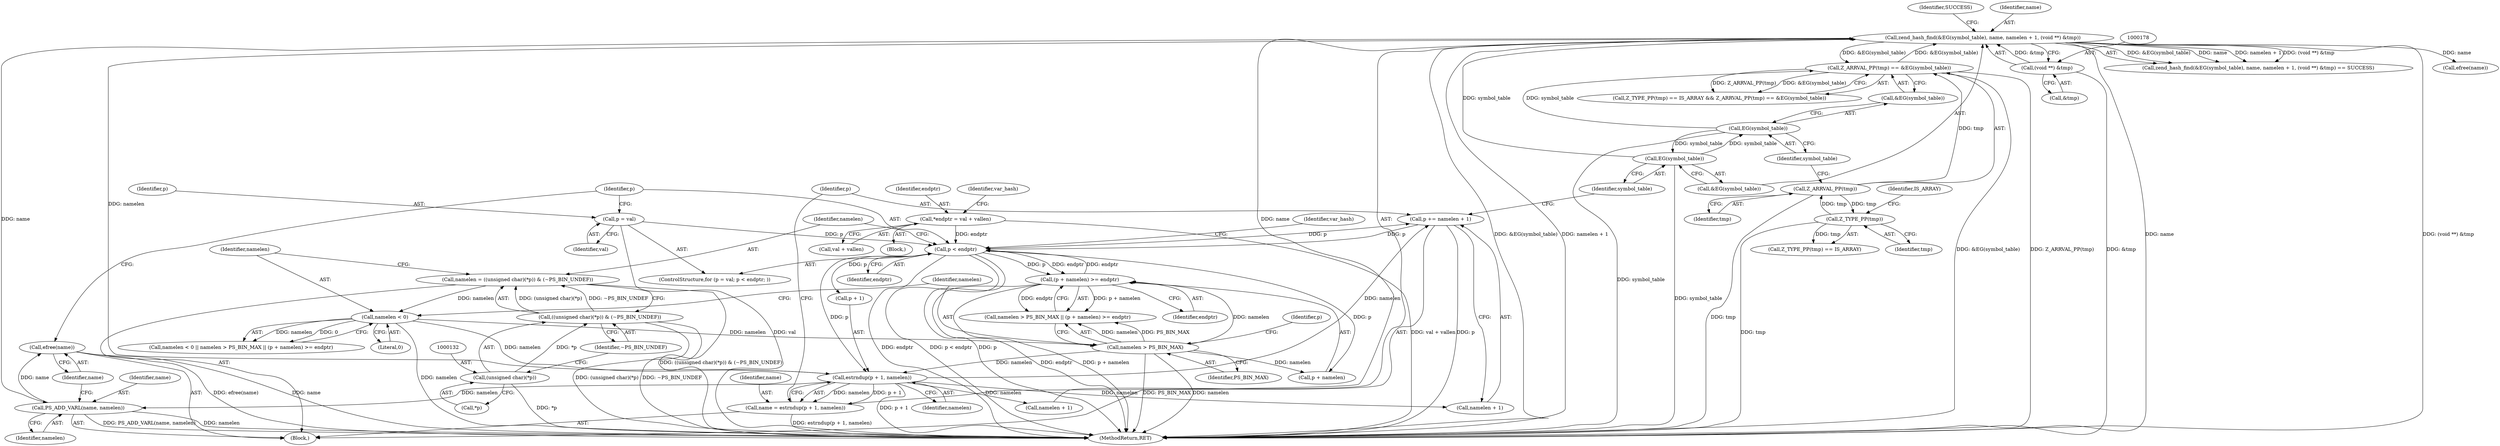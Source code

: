 digraph "0_php_3798eb6fd5dddb211b01d41495072fd9858d4e32_0@API" {
"1000225" [label="(Call,efree(name))"];
"1000222" [label="(Call,PS_ADD_VARL(name, namelen))"];
"1000169" [label="(Call,zend_hash_find(&EG(symbol_table), name, namelen + 1, (void **) &tmp))"];
"1000190" [label="(Call,Z_ARRVAL_PP(tmp) == &EG(symbol_table))"];
"1000191" [label="(Call,Z_ARRVAL_PP(tmp))"];
"1000187" [label="(Call,Z_TYPE_PP(tmp))"];
"1000194" [label="(Call,EG(symbol_table))"];
"1000171" [label="(Call,EG(symbol_table))"];
"1000155" [label="(Call,name = estrndup(p + 1, namelen))"];
"1000157" [label="(Call,estrndup(p + 1, namelen))"];
"1000123" [label="(Call,p < endptr)"];
"1000120" [label="(Call,p = val)"];
"1000162" [label="(Call,p += namelen + 1)"];
"1000145" [label="(Call,(p + namelen) >= endptr)"];
"1000142" [label="(Call,namelen > PS_BIN_MAX)"];
"1000138" [label="(Call,namelen < 0)"];
"1000128" [label="(Call,namelen = ((unsigned char)(*p)) & (~PS_BIN_UNDEF))"];
"1000130" [label="(Call,((unsigned char)(*p)) & (~PS_BIN_UNDEF))"];
"1000131" [label="(Call,(unsigned char)(*p))"];
"1000108" [label="(Call,*endptr = val + vallen)"];
"1000177" [label="(Call,(void **) &tmp)"];
"1000168" [label="(Call,zend_hash_find(&EG(symbol_table), name, namelen + 1, (void **) &tmp) == SUCCESS)"];
"1000128" [label="(Call,namelen = ((unsigned char)(*p)) & (~PS_BIN_UNDEF))"];
"1000135" [label="(Identifier,~PS_BIN_UNDEF)"];
"1000142" [label="(Call,namelen > PS_BIN_MAX)"];
"1000189" [label="(Identifier,IS_ARRAY)"];
"1000228" [label="(Identifier,var_hash)"];
"1000195" [label="(Identifier,symbol_table)"];
"1000138" [label="(Call,namelen < 0)"];
"1000190" [label="(Call,Z_ARRVAL_PP(tmp) == &EG(symbol_table))"];
"1000185" [label="(Call,Z_TYPE_PP(tmp) == IS_ARRAY && Z_ARRVAL_PP(tmp) == &EG(symbol_table))"];
"1000193" [label="(Call,&EG(symbol_table))"];
"1000110" [label="(Call,val + vallen)"];
"1000119" [label="(ControlStructure,for (p = val; p < endptr; ))"];
"1000163" [label="(Identifier,p)"];
"1000149" [label="(Identifier,endptr)"];
"1000109" [label="(Identifier,endptr)"];
"1000155" [label="(Call,name = estrndup(p + 1, namelen))"];
"1000169" [label="(Call,zend_hash_find(&EG(symbol_table), name, namelen + 1, (void **) &tmp))"];
"1000122" [label="(Identifier,val)"];
"1000179" [label="(Call,&tmp)"];
"1000224" [label="(Identifier,namelen)"];
"1000226" [label="(Identifier,name)"];
"1000174" [label="(Call,namelen + 1)"];
"1000120" [label="(Call,p = val)"];
"1000139" [label="(Identifier,namelen)"];
"1000170" [label="(Call,&EG(symbol_table))"];
"1000171" [label="(Call,EG(symbol_table))"];
"1000108" [label="(Call,*endptr = val + vallen)"];
"1000225" [label="(Call,efree(name))"];
"1000192" [label="(Identifier,tmp)"];
"1000140" [label="(Literal,0)"];
"1000202" [label="(Call,efree(name))"];
"1000162" [label="(Call,p += namelen + 1)"];
"1000187" [label="(Call,Z_TYPE_PP(tmp))"];
"1000145" [label="(Call,(p + namelen) >= endptr)"];
"1000181" [label="(Identifier,SUCCESS)"];
"1000161" [label="(Identifier,namelen)"];
"1000186" [label="(Call,Z_TYPE_PP(tmp) == IS_ARRAY)"];
"1000125" [label="(Identifier,endptr)"];
"1000177" [label="(Call,(void **) &tmp)"];
"1000131" [label="(Call,(unsigned char)(*p))"];
"1000104" [label="(Block,)"];
"1000144" [label="(Identifier,PS_BIN_MAX)"];
"1000143" [label="(Identifier,namelen)"];
"1000164" [label="(Call,namelen + 1)"];
"1000173" [label="(Identifier,name)"];
"1000137" [label="(Call,namelen < 0 || namelen > PS_BIN_MAX || (p + namelen) >= endptr)"];
"1000222" [label="(Call,PS_ADD_VARL(name, namelen))"];
"1000118" [label="(Identifier,var_hash)"];
"1000146" [label="(Call,p + namelen)"];
"1000141" [label="(Call,namelen > PS_BIN_MAX || (p + namelen) >= endptr)"];
"1000231" [label="(MethodReturn,RET)"];
"1000156" [label="(Identifier,name)"];
"1000121" [label="(Identifier,p)"];
"1000194" [label="(Call,EG(symbol_table))"];
"1000158" [label="(Call,p + 1)"];
"1000123" [label="(Call,p < endptr)"];
"1000191" [label="(Call,Z_ARRVAL_PP(tmp))"];
"1000223" [label="(Identifier,name)"];
"1000130" [label="(Call,((unsigned char)(*p)) & (~PS_BIN_UNDEF))"];
"1000124" [label="(Identifier,p)"];
"1000126" [label="(Block,)"];
"1000129" [label="(Identifier,namelen)"];
"1000157" [label="(Call,estrndup(p + 1, namelen))"];
"1000147" [label="(Identifier,p)"];
"1000133" [label="(Call,*p)"];
"1000188" [label="(Identifier,tmp)"];
"1000172" [label="(Identifier,symbol_table)"];
"1000225" -> "1000126"  [label="AST: "];
"1000225" -> "1000226"  [label="CFG: "];
"1000226" -> "1000225"  [label="AST: "];
"1000124" -> "1000225"  [label="CFG: "];
"1000225" -> "1000231"  [label="DDG: efree(name)"];
"1000225" -> "1000231"  [label="DDG: name"];
"1000222" -> "1000225"  [label="DDG: name"];
"1000222" -> "1000126"  [label="AST: "];
"1000222" -> "1000224"  [label="CFG: "];
"1000223" -> "1000222"  [label="AST: "];
"1000224" -> "1000222"  [label="AST: "];
"1000226" -> "1000222"  [label="CFG: "];
"1000222" -> "1000231"  [label="DDG: PS_ADD_VARL(name, namelen)"];
"1000222" -> "1000231"  [label="DDG: namelen"];
"1000169" -> "1000222"  [label="DDG: name"];
"1000157" -> "1000222"  [label="DDG: namelen"];
"1000169" -> "1000168"  [label="AST: "];
"1000169" -> "1000177"  [label="CFG: "];
"1000170" -> "1000169"  [label="AST: "];
"1000173" -> "1000169"  [label="AST: "];
"1000174" -> "1000169"  [label="AST: "];
"1000177" -> "1000169"  [label="AST: "];
"1000181" -> "1000169"  [label="CFG: "];
"1000169" -> "1000231"  [label="DDG: name"];
"1000169" -> "1000231"  [label="DDG: (void **) &tmp"];
"1000169" -> "1000231"  [label="DDG: &EG(symbol_table)"];
"1000169" -> "1000231"  [label="DDG: namelen + 1"];
"1000169" -> "1000168"  [label="DDG: &EG(symbol_table)"];
"1000169" -> "1000168"  [label="DDG: name"];
"1000169" -> "1000168"  [label="DDG: namelen + 1"];
"1000169" -> "1000168"  [label="DDG: (void **) &tmp"];
"1000190" -> "1000169"  [label="DDG: &EG(symbol_table)"];
"1000171" -> "1000169"  [label="DDG: symbol_table"];
"1000155" -> "1000169"  [label="DDG: name"];
"1000157" -> "1000169"  [label="DDG: namelen"];
"1000177" -> "1000169"  [label="DDG: &tmp"];
"1000169" -> "1000190"  [label="DDG: &EG(symbol_table)"];
"1000169" -> "1000202"  [label="DDG: name"];
"1000190" -> "1000185"  [label="AST: "];
"1000190" -> "1000193"  [label="CFG: "];
"1000191" -> "1000190"  [label="AST: "];
"1000193" -> "1000190"  [label="AST: "];
"1000185" -> "1000190"  [label="CFG: "];
"1000190" -> "1000231"  [label="DDG: Z_ARRVAL_PP(tmp)"];
"1000190" -> "1000231"  [label="DDG: &EG(symbol_table)"];
"1000190" -> "1000185"  [label="DDG: Z_ARRVAL_PP(tmp)"];
"1000190" -> "1000185"  [label="DDG: &EG(symbol_table)"];
"1000191" -> "1000190"  [label="DDG: tmp"];
"1000194" -> "1000190"  [label="DDG: symbol_table"];
"1000191" -> "1000192"  [label="CFG: "];
"1000192" -> "1000191"  [label="AST: "];
"1000195" -> "1000191"  [label="CFG: "];
"1000191" -> "1000231"  [label="DDG: tmp"];
"1000191" -> "1000187"  [label="DDG: tmp"];
"1000187" -> "1000191"  [label="DDG: tmp"];
"1000187" -> "1000186"  [label="AST: "];
"1000187" -> "1000188"  [label="CFG: "];
"1000188" -> "1000187"  [label="AST: "];
"1000189" -> "1000187"  [label="CFG: "];
"1000187" -> "1000231"  [label="DDG: tmp"];
"1000187" -> "1000186"  [label="DDG: tmp"];
"1000194" -> "1000193"  [label="AST: "];
"1000194" -> "1000195"  [label="CFG: "];
"1000195" -> "1000194"  [label="AST: "];
"1000193" -> "1000194"  [label="CFG: "];
"1000194" -> "1000231"  [label="DDG: symbol_table"];
"1000194" -> "1000171"  [label="DDG: symbol_table"];
"1000171" -> "1000194"  [label="DDG: symbol_table"];
"1000171" -> "1000170"  [label="AST: "];
"1000171" -> "1000172"  [label="CFG: "];
"1000172" -> "1000171"  [label="AST: "];
"1000170" -> "1000171"  [label="CFG: "];
"1000171" -> "1000231"  [label="DDG: symbol_table"];
"1000155" -> "1000126"  [label="AST: "];
"1000155" -> "1000157"  [label="CFG: "];
"1000156" -> "1000155"  [label="AST: "];
"1000157" -> "1000155"  [label="AST: "];
"1000163" -> "1000155"  [label="CFG: "];
"1000155" -> "1000231"  [label="DDG: estrndup(p + 1, namelen)"];
"1000157" -> "1000155"  [label="DDG: p + 1"];
"1000157" -> "1000155"  [label="DDG: namelen"];
"1000157" -> "1000161"  [label="CFG: "];
"1000158" -> "1000157"  [label="AST: "];
"1000161" -> "1000157"  [label="AST: "];
"1000157" -> "1000231"  [label="DDG: p + 1"];
"1000123" -> "1000157"  [label="DDG: p"];
"1000138" -> "1000157"  [label="DDG: namelen"];
"1000142" -> "1000157"  [label="DDG: namelen"];
"1000157" -> "1000162"  [label="DDG: namelen"];
"1000157" -> "1000164"  [label="DDG: namelen"];
"1000157" -> "1000174"  [label="DDG: namelen"];
"1000123" -> "1000119"  [label="AST: "];
"1000123" -> "1000125"  [label="CFG: "];
"1000124" -> "1000123"  [label="AST: "];
"1000125" -> "1000123"  [label="AST: "];
"1000129" -> "1000123"  [label="CFG: "];
"1000228" -> "1000123"  [label="CFG: "];
"1000123" -> "1000231"  [label="DDG: endptr"];
"1000123" -> "1000231"  [label="DDG: p < endptr"];
"1000123" -> "1000231"  [label="DDG: p"];
"1000120" -> "1000123"  [label="DDG: p"];
"1000162" -> "1000123"  [label="DDG: p"];
"1000145" -> "1000123"  [label="DDG: endptr"];
"1000108" -> "1000123"  [label="DDG: endptr"];
"1000123" -> "1000145"  [label="DDG: p"];
"1000123" -> "1000145"  [label="DDG: endptr"];
"1000123" -> "1000146"  [label="DDG: p"];
"1000123" -> "1000158"  [label="DDG: p"];
"1000123" -> "1000162"  [label="DDG: p"];
"1000120" -> "1000119"  [label="AST: "];
"1000120" -> "1000122"  [label="CFG: "];
"1000121" -> "1000120"  [label="AST: "];
"1000122" -> "1000120"  [label="AST: "];
"1000124" -> "1000120"  [label="CFG: "];
"1000120" -> "1000231"  [label="DDG: val"];
"1000162" -> "1000126"  [label="AST: "];
"1000162" -> "1000164"  [label="CFG: "];
"1000163" -> "1000162"  [label="AST: "];
"1000164" -> "1000162"  [label="AST: "];
"1000172" -> "1000162"  [label="CFG: "];
"1000162" -> "1000231"  [label="DDG: p"];
"1000145" -> "1000141"  [label="AST: "];
"1000145" -> "1000149"  [label="CFG: "];
"1000146" -> "1000145"  [label="AST: "];
"1000149" -> "1000145"  [label="AST: "];
"1000141" -> "1000145"  [label="CFG: "];
"1000145" -> "1000231"  [label="DDG: endptr"];
"1000145" -> "1000231"  [label="DDG: p + namelen"];
"1000145" -> "1000141"  [label="DDG: p + namelen"];
"1000145" -> "1000141"  [label="DDG: endptr"];
"1000142" -> "1000145"  [label="DDG: namelen"];
"1000142" -> "1000141"  [label="AST: "];
"1000142" -> "1000144"  [label="CFG: "];
"1000143" -> "1000142"  [label="AST: "];
"1000144" -> "1000142"  [label="AST: "];
"1000147" -> "1000142"  [label="CFG: "];
"1000141" -> "1000142"  [label="CFG: "];
"1000142" -> "1000231"  [label="DDG: PS_BIN_MAX"];
"1000142" -> "1000231"  [label="DDG: namelen"];
"1000142" -> "1000141"  [label="DDG: namelen"];
"1000142" -> "1000141"  [label="DDG: PS_BIN_MAX"];
"1000138" -> "1000142"  [label="DDG: namelen"];
"1000142" -> "1000146"  [label="DDG: namelen"];
"1000138" -> "1000137"  [label="AST: "];
"1000138" -> "1000140"  [label="CFG: "];
"1000139" -> "1000138"  [label="AST: "];
"1000140" -> "1000138"  [label="AST: "];
"1000143" -> "1000138"  [label="CFG: "];
"1000137" -> "1000138"  [label="CFG: "];
"1000138" -> "1000231"  [label="DDG: namelen"];
"1000138" -> "1000137"  [label="DDG: namelen"];
"1000138" -> "1000137"  [label="DDG: 0"];
"1000128" -> "1000138"  [label="DDG: namelen"];
"1000128" -> "1000126"  [label="AST: "];
"1000128" -> "1000130"  [label="CFG: "];
"1000129" -> "1000128"  [label="AST: "];
"1000130" -> "1000128"  [label="AST: "];
"1000139" -> "1000128"  [label="CFG: "];
"1000128" -> "1000231"  [label="DDG: ((unsigned char)(*p)) & (~PS_BIN_UNDEF)"];
"1000130" -> "1000128"  [label="DDG: (unsigned char)(*p)"];
"1000130" -> "1000128"  [label="DDG: ~PS_BIN_UNDEF"];
"1000130" -> "1000135"  [label="CFG: "];
"1000131" -> "1000130"  [label="AST: "];
"1000135" -> "1000130"  [label="AST: "];
"1000130" -> "1000231"  [label="DDG: ~PS_BIN_UNDEF"];
"1000130" -> "1000231"  [label="DDG: (unsigned char)(*p)"];
"1000131" -> "1000130"  [label="DDG: *p"];
"1000131" -> "1000133"  [label="CFG: "];
"1000132" -> "1000131"  [label="AST: "];
"1000133" -> "1000131"  [label="AST: "];
"1000135" -> "1000131"  [label="CFG: "];
"1000131" -> "1000231"  [label="DDG: *p"];
"1000108" -> "1000104"  [label="AST: "];
"1000108" -> "1000110"  [label="CFG: "];
"1000109" -> "1000108"  [label="AST: "];
"1000110" -> "1000108"  [label="AST: "];
"1000118" -> "1000108"  [label="CFG: "];
"1000108" -> "1000231"  [label="DDG: val + vallen"];
"1000177" -> "1000179"  [label="CFG: "];
"1000178" -> "1000177"  [label="AST: "];
"1000179" -> "1000177"  [label="AST: "];
"1000177" -> "1000231"  [label="DDG: &tmp"];
}
